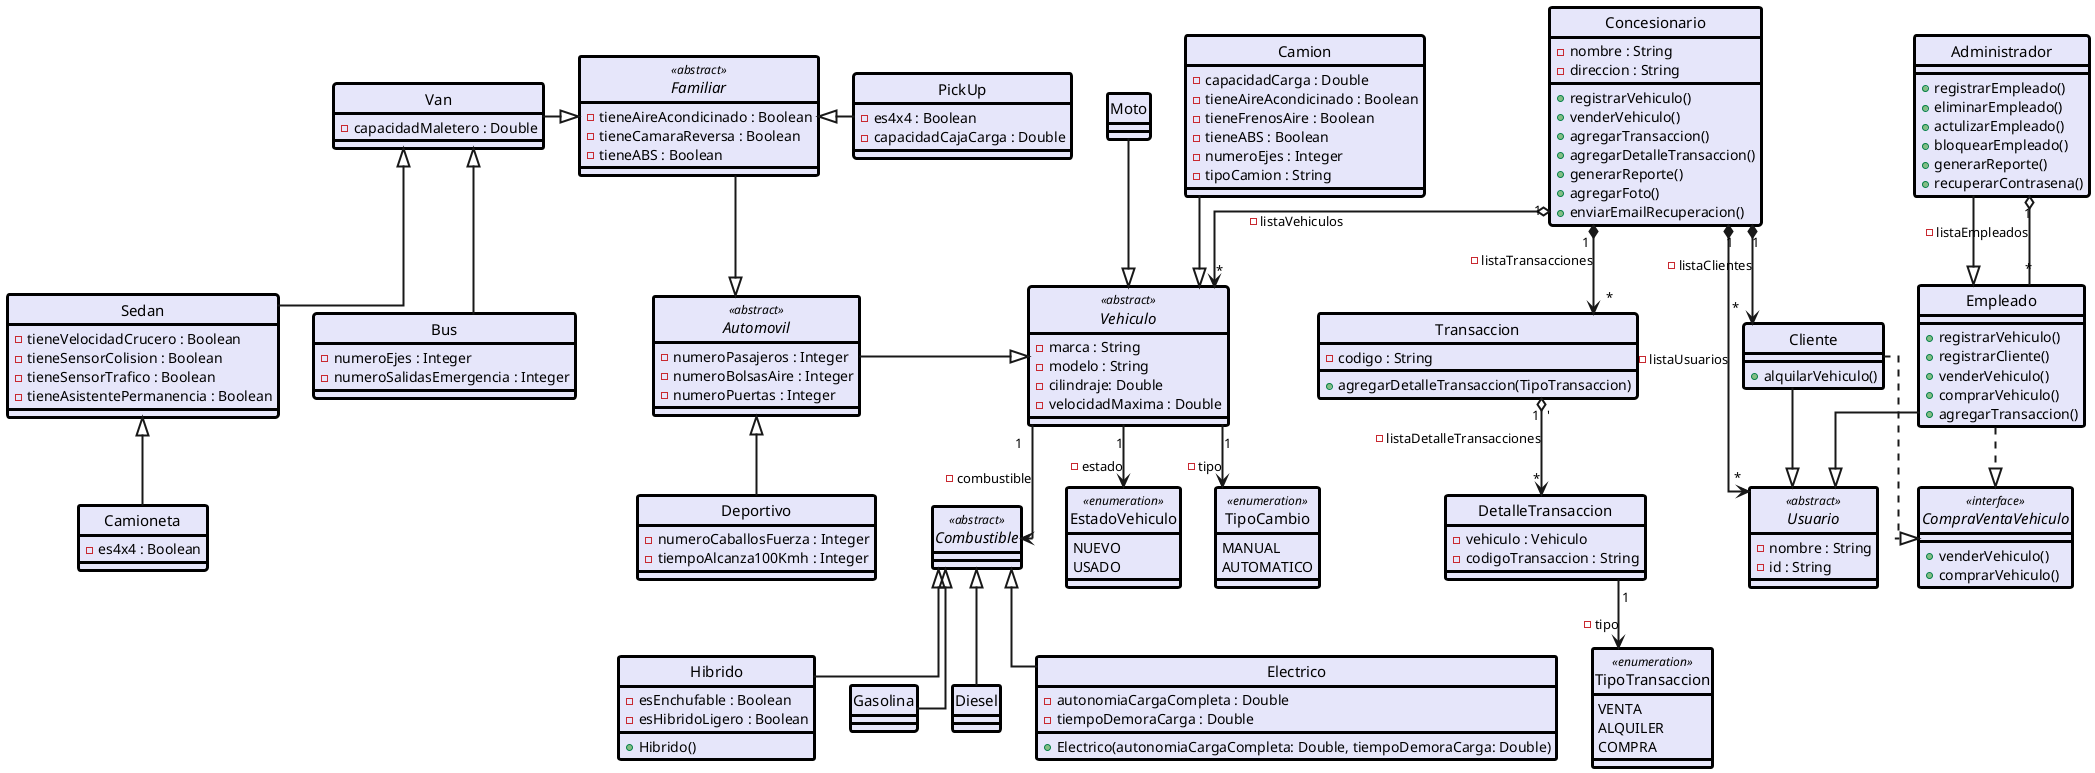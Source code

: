 @startuml Hola

skinparam style strictuml
skinparam ArrowThickness 2
skinparam Linetype ortho

skinparam Class {
    FontSize 15
    BorderColor Black
    BackgroundColor Lavender
    BorderThickness 3

}

interface CompraVentaVehiculo <<interface>> {
    +venderVehiculo()
    +comprarVehiculo()
}
class Concesionario {
    -nombre : String
    -direccion : String

    +registrarVehiculo()
    +venderVehiculo()
    +agregarTransaccion()
    +agregarDetalleTransaccion()
    +generarReporte()
    +agregarFoto()
    +enviarEmailRecuperacion()
}

class Transaccion {
    -codigo : String
    +agregarDetalleTransaccion(TipoTransaccion)
}
enum TipoTransaccion <<enumeration>> {
    VENTA
    ALQUILER
    COMPRA
}
class DetalleTransaccion {
    - vehiculo : Vehiculo
    -codigoTransaccion : String

}


abstract class Usuario  <<abstract>> {
    - nombre : String
    - id : String
}

class Cliente {
    + alquilarVehiculo()
}

class Empleado {
    + registrarVehiculo()
    + registrarCliente()
    + venderVehiculo()
    + comprarVehiculo()
    + agregarTransaccion()
}

class Administrador {
    + registrarEmpleado()
    + eliminarEmpleado()
    + actulizarEmpleado()
    + bloquearEmpleado()
    + generarReporte()
    + recuperarContrasena()

}

abstract class Combustible <<abstract>> {
}

class Gasolina {
}

class Diesel {
}

class Electrico {
    + Electrico(autonomiaCargaCompleta: Double, tiempoDemoraCarga: Double)
    - autonomiaCargaCompleta : Double
    - tiempoDemoraCarga : Double
}
class Hibrido {
    + Hibrido()
    - esEnchufable : Boolean
    - esHibridoLigero : Boolean
}

abstract class Vehiculo <<abstract>> {
    - marca : String
    - modelo : String
    - cilindraje: Double
    - velocidadMaxima : Double

}

abstract class Automovil <<abstract>> {
    - numeroPasajeros : Integer
    - numeroBolsasAire : Integer
    - numeroPuertas : Integer
}

enum EstadoVehiculo <<enumeration>>{
    NUEVO
    USADO
}

enum TipoCambio <<enumeration>> {
    MANUAL
    AUTOMATICO
}

class Sedan {
    - tieneVelocidadCrucero : Boolean
    - tieneSensorColision : Boolean
    - tieneSensorTrafico : Boolean
    - tieneAsistentePermanencia : Boolean
}

class Deportivo {
    - numeroCaballosFuerza : Integer
    - tiempoAlcanza100Kmh : Integer
}

class Camioneta {
    - es4x4 : Boolean
}

class PickUp {
    - es4x4 : Boolean
    - capacidadCajaCarga : Double
}

abstract class Familiar <<abstract>> {
    - tieneAireAcondicinado : Boolean
    - tieneCamaraReversa : Boolean
    - tieneABS : Boolean
}

class Van {
    - capacidadMaletero : Double
}

class Bus {
    - numeroEjes : Integer
    - numeroSalidasEmergencia : Integer
}

class Camion {
    - capacidadCarga : Double
    - tieneAireAcondicinado : Boolean
    - tieneFrenosAire : Boolean
    - tieneABS : Boolean
    - numeroEjes : Integer
    - tipoCamion : String
}

class Moto {
}

'Concesionario
Concesionario "1" *--> "*" Usuario : -listaUsuarios
Concesionario "1" *--> "*" Transaccion : -listaTransacciones
Concesionario "1" *--> "*" Cliente : -listaClientes
Concesionario  "1" o--> "*" Vehiculo : -listaVehiculos
Transaccion  "1  '" o--> "*" DetalleTransaccion : -  listaDetalleTransacciones
'Transaccion
DetalleTransaccion "1"--> TipoTransaccion : - tipo
'Gasolina
Electrico -up-|> Combustible
Hibrido -up-|> Combustible
Gasolina -up-|> Combustible
Diesel -up-|> Combustible
'Vehiculos
Vehiculo "1" --> TipoCambio : - tipo
Vehiculo "1" -down-> Combustible : - combustible
Vehiculo "1" --> EstadoVehiculo : - estado

Automovil -right-|> Vehiculo
Moto --|> Vehiculo
Camion -down-|> Vehiculo

Deportivo -up-|> Automovil
Familiar --|> Automovil
Camioneta -up-|> Sedan
PickUp -left-|> Familiar
Van -right-|> Familiar
Bus -up-|> Van
Sedan -up-|> Van

'Usuarios
Cliente -down-|> Usuario
Empleado -down-|> Usuario
Administrador -down-|> Empleado
Administrador "1" o-down- "*" Empleado : -listaEmpleados
Empleado .down.|> CompraVentaVehiculo
Cliente .down.|> CompraVentaVehiculo

@enduml